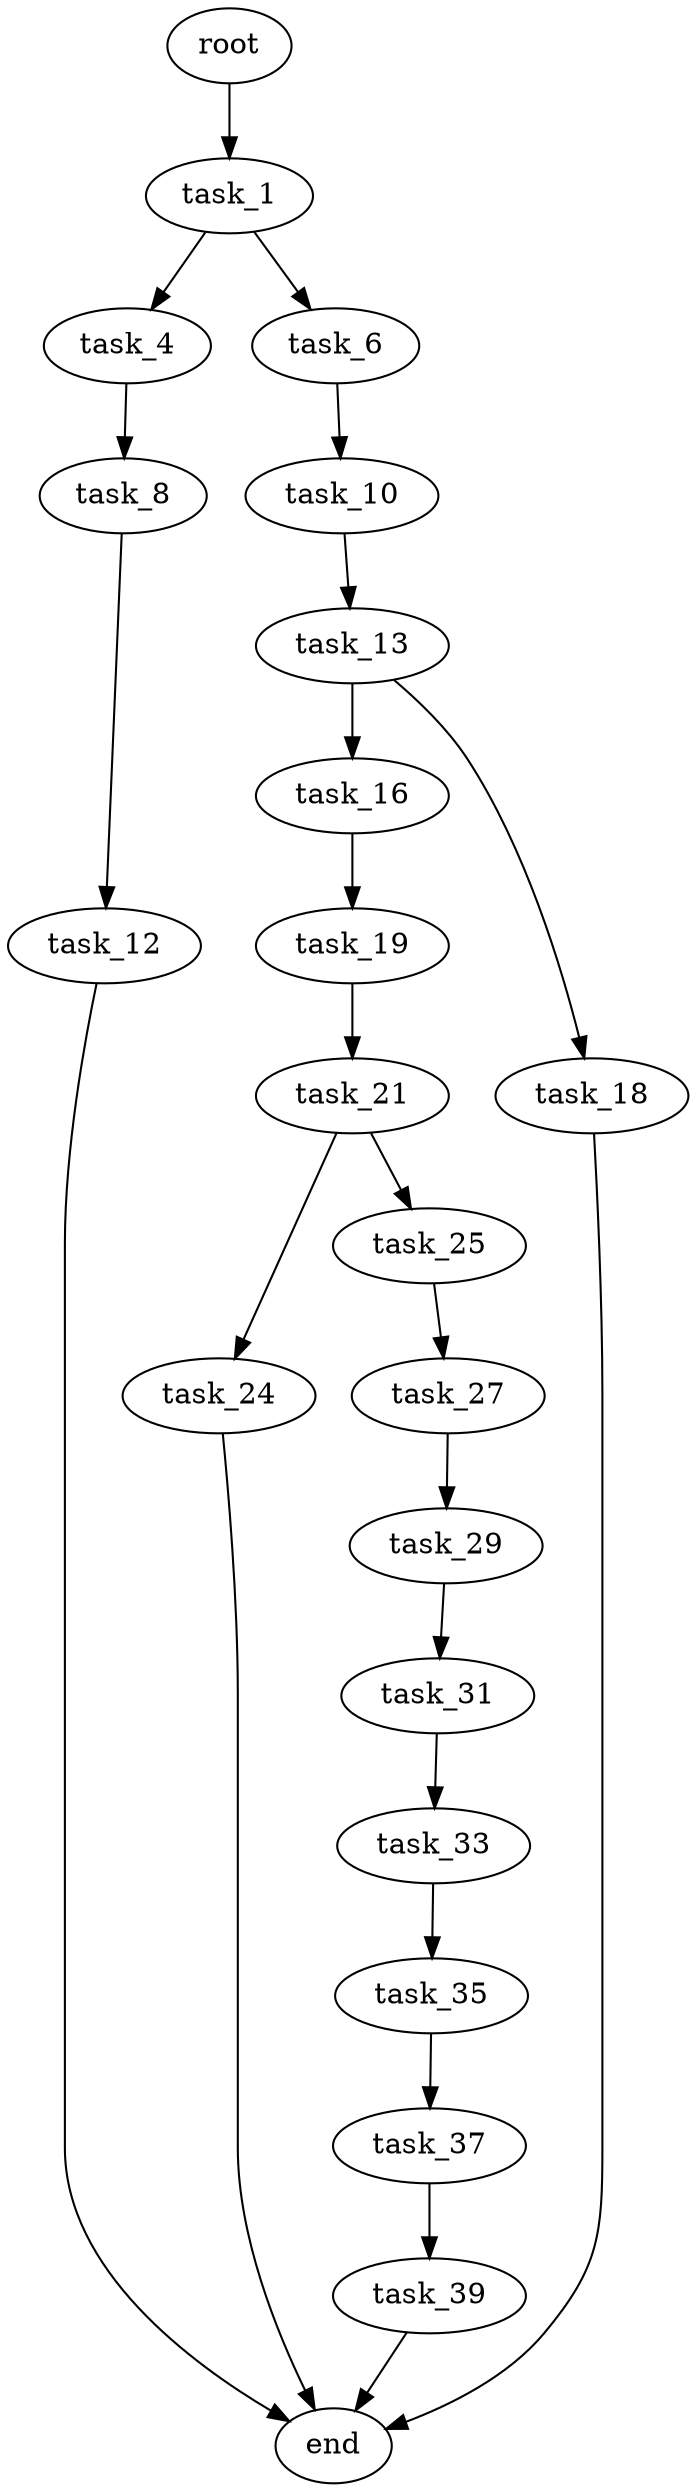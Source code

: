 digraph G {
  root [size="0.000000"];
  task_1 [size="10067576054.000000"];
  task_4 [size="580632606840.000000"];
  task_6 [size="722425555477.000000"];
  task_8 [size="17178359007.000000"];
  task_10 [size="8589934592.000000"];
  task_12 [size="3107108923.000000"];
  task_13 [size="3692927903.000000"];
  end [size="0.000000"];
  task_16 [size="17738328438.000000"];
  task_18 [size="1505757195.000000"];
  task_19 [size="12107887101.000000"];
  task_21 [size="253589258000.000000"];
  task_24 [size="497965281736.000000"];
  task_25 [size="28991029248.000000"];
  task_27 [size="34026722880.000000"];
  task_29 [size="134217728000.000000"];
  task_31 [size="292598220214.000000"];
  task_33 [size="590113898893.000000"];
  task_35 [size="1073741824000.000000"];
  task_37 [size="102909807360.000000"];
  task_39 [size="231928233984.000000"];

  root -> task_1 [size="1.000000"];
  task_1 -> task_4 [size="536870912.000000"];
  task_1 -> task_6 [size="536870912.000000"];
  task_4 -> task_8 [size="536870912.000000"];
  task_6 -> task_10 [size="679477248.000000"];
  task_8 -> task_12 [size="411041792.000000"];
  task_10 -> task_13 [size="33554432.000000"];
  task_12 -> end [size="1.000000"];
  task_13 -> task_16 [size="75497472.000000"];
  task_13 -> task_18 [size="75497472.000000"];
  task_16 -> task_19 [size="411041792.000000"];
  task_18 -> end [size="1.000000"];
  task_19 -> task_21 [size="209715200.000000"];
  task_21 -> task_24 [size="209715200.000000"];
  task_21 -> task_25 [size="209715200.000000"];
  task_24 -> end [size="1.000000"];
  task_25 -> task_27 [size="75497472.000000"];
  task_27 -> task_29 [size="134217728.000000"];
  task_29 -> task_31 [size="209715200.000000"];
  task_31 -> task_33 [size="301989888.000000"];
  task_33 -> task_35 [size="679477248.000000"];
  task_35 -> task_37 [size="838860800.000000"];
  task_37 -> task_39 [size="134217728.000000"];
  task_39 -> end [size="1.000000"];
}
